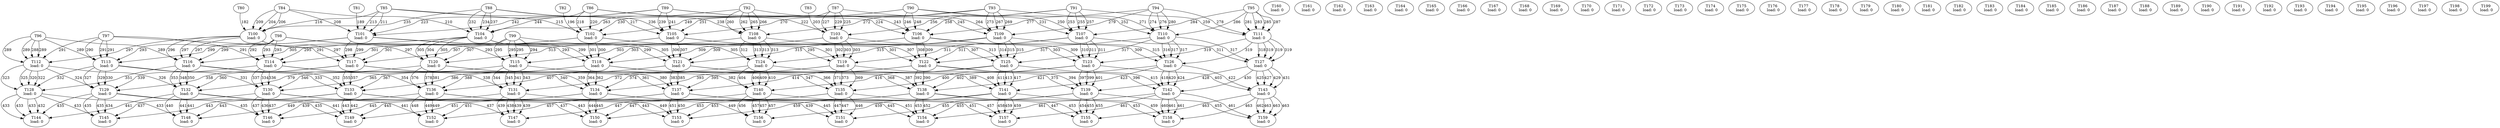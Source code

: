 digraph taskgraph {
	T100 [label= "T100\n load: 0"];
	T84 -> T100[label=204];
	T80 -> T100[label=182];
	T84 -> T100[label=206];
	T84 -> T100[label=209];
	T85 -> T100[label=216];
	T88 -> T100[label=235];
	T101 [label= "T101\n load: 0"];
	T85 -> T101[label=211];
	T81 -> T101[label=189];
	T84 -> T101[label=208];
	T85 -> T101[label=213];
	T86 -> T101[label=223];
	T89 -> T101[label=242];
	T102 [label= "T102\n load: 0"];
	T86 -> T102[label=218];
	T82 -> T102[label=196];
	T85 -> T102[label=215];
	T86 -> T102[label=220];
	T87 -> T102[label=230];
	T90 -> T102[label=249];
	T103 [label= "T103\n load: 0"];
	T87 -> T103[label=225];
	T83 -> T103[label=203];
	T86 -> T103[label=222];
	T87 -> T103[label=227];
	T87 -> T103[label=229];
	T91 -> T103[label=256];
	T104 [label= "T104\n load: 0"];
	T88 -> T104[label=232];
	T84 -> T104[label=210];
	T88 -> T104[label=234];
	T88 -> T104[label=237];
	T89 -> T104[label=244];
	T92 -> T104[label=263];
	T105 [label= "T105\n load: 0"];
	T89 -> T105[label=239];
	T85 -> T105[label=217];
	T88 -> T105[label=236];
	T89 -> T105[label=241];
	T90 -> T105[label=251];
	T93 -> T105[label=270];
	T106 [label= "T106\n load: 0"];
	T90 -> T106[label=246];
	T86 -> T106[label=224];
	T89 -> T106[label=243];
	T90 -> T106[label=248];
	T91 -> T106[label=258];
	T94 -> T106[label=277];
	T107 [label= "T107\n load: 0"];
	T91 -> T107[label=253];
	T87 -> T107[label=231];
	T90 -> T107[label=250];
	T91 -> T107[label=255];
	T91 -> T107[label=257];
	T95 -> T107[label=284];
	T108 [label= "T108\n load: 0"];
	T92 -> T108[label=260];
	T88 -> T108[label=238];
	T92 -> T108[label=262];
	T92 -> T108[label=265];
	T92 -> T108[label=266];
	T93 -> T108[label=272];
	T109 [label= "T109\n load: 0"];
	T93 -> T109[label=267];
	T89 -> T109[label=245];
	T92 -> T109[label=264];
	T93 -> T109[label=269];
	T93 -> T109[label=273];
	T94 -> T109[label=279];
	T110 [label= "T110\n load: 0"];
	T94 -> T110[label=274];
	T90 -> T110[label=252];
	T93 -> T110[label=271];
	T94 -> T110[label=276];
	T94 -> T110[label=280];
	T95 -> T110[label=286];
	T111 [label= "T111\n load: 0"];
	T95 -> T111[label=281];
	T91 -> T111[label=259];
	T94 -> T111[label=278];
	T95 -> T111[label=283];
	T95 -> T111[label=285];
	T95 -> T111[label=287];
	T112 [label= "T112\n load: 0"];
	T96 -> T112[label=288];
	T96 -> T112[label=289];
	T96 -> T112[label=289];
	T97 -> T112[label=291];
	T96 -> T112[label=289];
	T100 -> T112[label=297];
	T113 [label= "T113\n load: 0"];
	T97 -> T113[label=290];
	T97 -> T113[label=291];
	T97 -> T113[label=291];
	T98 -> T113[label=293];
	T96 -> T113[label=289];
	T101 -> T113[label=299];
	T114 [label= "T114\n load: 0"];
	T98 -> T114[label=292];
	T98 -> T114[label=293];
	T98 -> T114[label=293];
	T99 -> T114[label=295];
	T97 -> T114[label=291];
	T102 -> T114[label=301];
	T115 [label= "T115\n load: 0"];
	T99 -> T115[label=294];
	T99 -> T115[label=295];
	T99 -> T115[label=295];
	T99 -> T115[label=295];
	T98 -> T115[label=293];
	T103 -> T115[label=303];
	T116 [label= "T116\n load: 0"];
	T100 -> T116[label=296];
	T100 -> T116[label=297];
	T96 -> T116[label=289];
	T101 -> T116[label=299];
	T100 -> T116[label=297];
	T104 -> T116[label=305];
	T117 [label= "T117\n load: 0"];
	T101 -> T117[label=298];
	T101 -> T117[label=299];
	T97 -> T117[label=291];
	T102 -> T117[label=301];
	T100 -> T117[label=297];
	T105 -> T117[label=307];
	T118 [label= "T118\n load: 0"];
	T102 -> T118[label=300];
	T102 -> T118[label=301];
	T98 -> T118[label=293];
	T103 -> T118[label=303];
	T101 -> T118[label=299];
	T106 -> T118[label=309];
	T119 [label= "T119\n load: 0"];
	T103 -> T119[label=302];
	T103 -> T119[label=303];
	T99 -> T119[label=295];
	T103 -> T119[label=303];
	T102 -> T119[label=301];
	T107 -> T119[label=311];
	T120 [label= "T120\n load: 0"];
	T104 -> T120[label=304];
	T104 -> T120[label=305];
	T100 -> T120[label=297];
	T105 -> T120[label=307];
	T104 -> T120[label=305];
	T108 -> T120[label=313];
	T121 [label= "T121\n load: 0"];
	T105 -> T121[label=306];
	T105 -> T121[label=307];
	T101 -> T121[label=299];
	T106 -> T121[label=309];
	T104 -> T121[label=305];
	T109 -> T121[label=315];
	T122 [label= "T122\n load: 0"];
	T106 -> T122[label=308];
	T106 -> T122[label=309];
	T102 -> T122[label=301];
	T107 -> T122[label=311];
	T105 -> T122[label=307];
	T110 -> T122[label=317];
	T123 [label= "T123\n load: 0"];
	T107 -> T123[label=310];
	T107 -> T123[label=311];
	T103 -> T123[label=303];
	T107 -> T123[label=311];
	T106 -> T123[label=309];
	T111 -> T123[label=319];
	T124 [label= "T124\n load: 0"];
	T108 -> T124[label=312];
	T108 -> T124[label=313];
	T104 -> T124[label=305];
	T109 -> T124[label=315];
	T108 -> T124[label=313];
	T108 -> T124[label=313];
	T125 [label= "T125\n load: 0"];
	T109 -> T125[label=314];
	T109 -> T125[label=315];
	T105 -> T125[label=307];
	T110 -> T125[label=317];
	T108 -> T125[label=313];
	T109 -> T125[label=315];
	T126 [label= "T126\n load: 0"];
	T110 -> T126[label=316];
	T110 -> T126[label=317];
	T106 -> T126[label=309];
	T111 -> T126[label=319];
	T109 -> T126[label=315];
	T110 -> T126[label=317];
	T127 [label= "T127\n load: 0"];
	T111 -> T127[label=318];
	T111 -> T127[label=319];
	T107 -> T127[label=311];
	T111 -> T127[label=319];
	T110 -> T127[label=317];
	T111 -> T127[label=319];
	T128 [label= "T128\n load: 0"];
	T112 -> T128[label=320];
	T112 -> T128[label=322];
	T112 -> T128[label=323];
	T112 -> T128[label=325];
	T113 -> T128[label=332];
	T116 -> T128[label=351];
	T129 [label= "T129\n load: 0"];
	T113 -> T129[label=327];
	T112 -> T129[label=324];
	T113 -> T129[label=329];
	T113 -> T129[label=330];
	T114 -> T129[label=339];
	T117 -> T129[label=358];
	T130 [label= "T130\n load: 0"];
	T114 -> T130[label=334];
	T113 -> T130[label=331];
	T114 -> T130[label=336];
	T114 -> T130[label=337];
	T115 -> T130[label=346];
	T118 -> T130[label=365];
	T131 [label= "T131\n load: 0"];
	T115 -> T131[label=341];
	T114 -> T131[label=338];
	T115 -> T131[label=343];
	T115 -> T131[label=344];
	T115 -> T131[label=345];
	T119 -> T131[label=372];
	T132 [label= "T132\n load: 0"];
	T116 -> T132[label=348];
	T112 -> T132[label=326];
	T116 -> T132[label=350];
	T116 -> T132[label=353];
	T117 -> T132[label=360];
	T120 -> T132[label=379];
	T133 [label= "T133\n load: 0"];
	T117 -> T133[label=355];
	T113 -> T133[label=333];
	T116 -> T133[label=352];
	T117 -> T133[label=357];
	T118 -> T133[label=367];
	T121 -> T133[label=386];
	T134 [label= "T134\n load: 0"];
	T118 -> T134[label=362];
	T114 -> T134[label=340];
	T117 -> T134[label=359];
	T118 -> T134[label=364];
	T119 -> T134[label=374];
	T122 -> T134[label=393];
	T135 [label= "T135\n load: 0"];
	T119 -> T135[label=369];
	T115 -> T135[label=347];
	T118 -> T135[label=366];
	T119 -> T135[label=371];
	T119 -> T135[label=373];
	T123 -> T135[label=400];
	T136 [label= "T136\n load: 0"];
	T120 -> T136[label=376];
	T116 -> T136[label=354];
	T120 -> T136[label=378];
	T120 -> T136[label=381];
	T121 -> T136[label=388];
	T124 -> T136[label=407];
	T137 [label= "T137\n load: 0"];
	T121 -> T137[label=383];
	T117 -> T137[label=361];
	T120 -> T137[label=380];
	T121 -> T137[label=385];
	T122 -> T137[label=395];
	T125 -> T137[label=414];
	T138 [label= "T138\n load: 0"];
	T122 -> T138[label=390];
	T118 -> T138[label=368];
	T121 -> T138[label=387];
	T122 -> T138[label=392];
	T123 -> T138[label=402];
	T126 -> T138[label=421];
	T139 [label= "T139\n load: 0"];
	T123 -> T139[label=397];
	T119 -> T139[label=375];
	T122 -> T139[label=394];
	T123 -> T139[label=399];
	T123 -> T139[label=401];
	T127 -> T139[label=428];
	T140 [label= "T140\n load: 0"];
	T124 -> T140[label=404];
	T120 -> T140[label=382];
	T124 -> T140[label=406];
	T124 -> T140[label=409];
	T124 -> T140[label=410];
	T125 -> T140[label=416];
	T141 [label= "T141\n load: 0"];
	T125 -> T141[label=411];
	T121 -> T141[label=389];
	T124 -> T141[label=408];
	T125 -> T141[label=413];
	T125 -> T141[label=417];
	T126 -> T141[label=423];
	T142 [label= "T142\n load: 0"];
	T126 -> T142[label=418];
	T122 -> T142[label=396];
	T125 -> T142[label=415];
	T126 -> T142[label=420];
	T126 -> T142[label=424];
	T127 -> T142[label=430];
	T143 [label= "T143\n load: 0"];
	T127 -> T143[label=425];
	T123 -> T143[label=403];
	T126 -> T143[label=422];
	T127 -> T143[label=427];
	T127 -> T143[label=429];
	T127 -> T143[label=431];
	T144 [label= "T144\n load: 0"];
	T128 -> T144[label=432];
	T128 -> T144[label=433];
	T128 -> T144[label=433];
	T129 -> T144[label=435];
	T128 -> T144[label=433];
	T132 -> T144[label=441];
	T145 [label= "T145\n load: 0"];
	T129 -> T145[label=434];
	T129 -> T145[label=435];
	T129 -> T145[label=435];
	T130 -> T145[label=437];
	T128 -> T145[label=433];
	T133 -> T145[label=443];
	T146 [label= "T146\n load: 0"];
	T130 -> T146[label=436];
	T130 -> T146[label=437];
	T130 -> T146[label=437];
	T131 -> T146[label=439];
	T129 -> T146[label=435];
	T134 -> T146[label=445];
	T147 [label= "T147\n load: 0"];
	T131 -> T147[label=438];
	T131 -> T147[label=439];
	T131 -> T147[label=439];
	T131 -> T147[label=439];
	T130 -> T147[label=437];
	T135 -> T147[label=447];
	T148 [label= "T148\n load: 0"];
	T132 -> T148[label=440];
	T132 -> T148[label=441];
	T128 -> T148[label=433];
	T133 -> T148[label=443];
	T132 -> T148[label=441];
	T136 -> T148[label=449];
	T149 [label= "T149\n load: 0"];
	T133 -> T149[label=442];
	T133 -> T149[label=443];
	T129 -> T149[label=435];
	T134 -> T149[label=445];
	T132 -> T149[label=441];
	T137 -> T149[label=451];
	T150 [label= "T150\n load: 0"];
	T134 -> T150[label=444];
	T134 -> T150[label=445];
	T130 -> T150[label=437];
	T135 -> T150[label=447];
	T133 -> T150[label=443];
	T138 -> T150[label=453];
	T151 [label= "T151\n load: 0"];
	T135 -> T151[label=446];
	T135 -> T151[label=447];
	T131 -> T151[label=439];
	T135 -> T151[label=447];
	T134 -> T151[label=445];
	T139 -> T151[label=455];
	T152 [label= "T152\n load: 0"];
	T136 -> T152[label=448];
	T136 -> T152[label=449];
	T132 -> T152[label=441];
	T137 -> T152[label=451];
	T136 -> T152[label=449];
	T140 -> T152[label=457];
	T153 [label= "T153\n load: 0"];
	T137 -> T153[label=450];
	T137 -> T153[label=451];
	T133 -> T153[label=443];
	T138 -> T153[label=453];
	T136 -> T153[label=449];
	T141 -> T153[label=459];
	T154 [label= "T154\n load: 0"];
	T138 -> T154[label=452];
	T138 -> T154[label=453];
	T134 -> T154[label=445];
	T139 -> T154[label=455];
	T137 -> T154[label=451];
	T142 -> T154[label=461];
	T155 [label= "T155\n load: 0"];
	T139 -> T155[label=454];
	T139 -> T155[label=455];
	T135 -> T155[label=447];
	T139 -> T155[label=455];
	T138 -> T155[label=453];
	T143 -> T155[label=463];
	T156 [label= "T156\n load: 0"];
	T140 -> T156[label=456];
	T140 -> T156[label=457];
	T136 -> T156[label=449];
	T141 -> T156[label=459];
	T140 -> T156[label=457];
	T140 -> T156[label=457];
	T157 [label= "T157\n load: 0"];
	T141 -> T157[label=458];
	T141 -> T157[label=459];
	T137 -> T157[label=451];
	T142 -> T157[label=461];
	T140 -> T157[label=457];
	T141 -> T157[label=459];
	T158 [label= "T158\n load: 0"];
	T142 -> T158[label=460];
	T142 -> T158[label=461];
	T138 -> T158[label=453];
	T143 -> T158[label=463];
	T141 -> T158[label=459];
	T142 -> T158[label=461];
	T159 [label= "T159\n load: 0"];
	T143 -> T159[label=462];
	T143 -> T159[label=463];
	T139 -> T159[label=455];
	T143 -> T159[label=463];
	T142 -> T159[label=461];
	T143 -> T159[label=463];
	T160 [label= "T160\n load: 0"];
	T161 [label= "T161\n load: 0"];
	T162 [label= "T162\n load: 0"];
	T163 [label= "T163\n load: 0"];
	T164 [label= "T164\n load: 0"];
	T165 [label= "T165\n load: 0"];
	T166 [label= "T166\n load: 0"];
	T167 [label= "T167\n load: 0"];
	T168 [label= "T168\n load: 0"];
	T169 [label= "T169\n load: 0"];
	T170 [label= "T170\n load: 0"];
	T171 [label= "T171\n load: 0"];
	T172 [label= "T172\n load: 0"];
	T173 [label= "T173\n load: 0"];
	T174 [label= "T174\n load: 0"];
	T175 [label= "T175\n load: 0"];
	T176 [label= "T176\n load: 0"];
	T177 [label= "T177\n load: 0"];
	T178 [label= "T178\n load: 0"];
	T179 [label= "T179\n load: 0"];
	T180 [label= "T180\n load: 0"];
	T181 [label= "T181\n load: 0"];
	T182 [label= "T182\n load: 0"];
	T183 [label= "T183\n load: 0"];
	T184 [label= "T184\n load: 0"];
	T185 [label= "T185\n load: 0"];
	T186 [label= "T186\n load: 0"];
	T187 [label= "T187\n load: 0"];
	T188 [label= "T188\n load: 0"];
	T189 [label= "T189\n load: 0"];
	T190 [label= "T190\n load: 0"];
	T191 [label= "T191\n load: 0"];
	T192 [label= "T192\n load: 0"];
	T193 [label= "T193\n load: 0"];
	T194 [label= "T194\n load: 0"];
	T195 [label= "T195\n load: 0"];
	T196 [label= "T196\n load: 0"];
	T197 [label= "T197\n load: 0"];
	T198 [label= "T198\n load: 0"];
	T199 [label= "T199\n load: 0"];
}